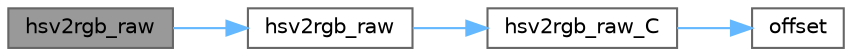 digraph "hsv2rgb_raw"
{
 // INTERACTIVE_SVG=YES
 // LATEX_PDF_SIZE
  bgcolor="transparent";
  edge [fontname=Helvetica,fontsize=10,labelfontname=Helvetica,labelfontsize=10];
  node [fontname=Helvetica,fontsize=10,shape=box,height=0.2,width=0.4];
  rankdir="LR";
  Node1 [id="Node000001",label="hsv2rgb_raw",height=0.2,width=0.4,color="gray40", fillcolor="grey60", style="filled", fontcolor="black",tooltip=" "];
  Node1 -> Node2 [id="edge1_Node000001_Node000002",color="steelblue1",style="solid",tooltip=" "];
  Node2 [id="Node000002",label="hsv2rgb_raw",height=0.2,width=0.4,color="grey40", fillcolor="white", style="filled",URL="$df/d9d/hsv2rgb_8cpp_a66f61978949a6830b138d1bf08257019.html#a66f61978949a6830b138d1bf08257019",tooltip=" "];
  Node2 -> Node3 [id="edge2_Node000002_Node000003",color="steelblue1",style="solid",tooltip=" "];
  Node3 [id="Node000003",label="hsv2rgb_raw_C",height=0.2,width=0.4,color="grey40", fillcolor="white", style="filled",URL="$df/d9d/hsv2rgb_8cpp_ae692746db35d0cdcd304d01497f92233.html#ae692746db35d0cdcd304d01497f92233",tooltip="HSV to RGB implementation in raw C, platform independent."];
  Node3 -> Node4 [id="edge3_Node000003_Node000004",color="steelblue1",style="solid",tooltip=" "];
  Node4 [id="Node000004",label="offset",height=0.2,width=0.4,color="grey40", fillcolor="white", style="filled",URL="$d6/daf/direct_8h_a0b3fd115c40d6ac683a810a572fc6104.html#a0b3fd115c40d6ac683a810a572fc6104",tooltip=" "];
}
